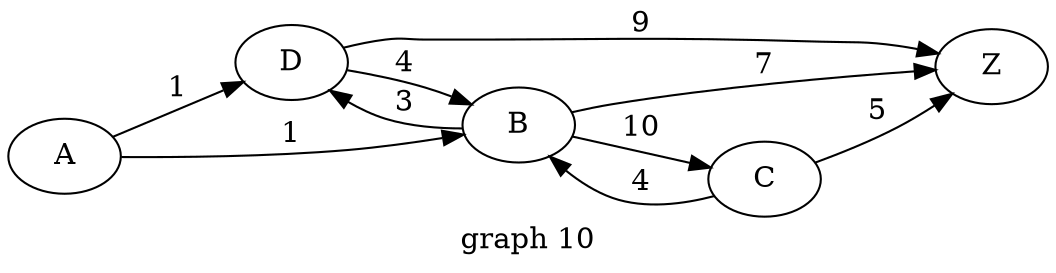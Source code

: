 digraph g{

rankdir=LR

A -> D[label =  " 1 "];
A -> B[label =  " 1 "];
B -> Z[label =  " 7 "];
C -> Z[label =  " 5 "];
D -> Z[label =  " 9 "];
B -> D[label =  " 3 "];
B -> C[label =  " 10 "];
C -> B[label =  " 4 "];
D -> B[label =  " 4 "];

label = "graph 10"
}